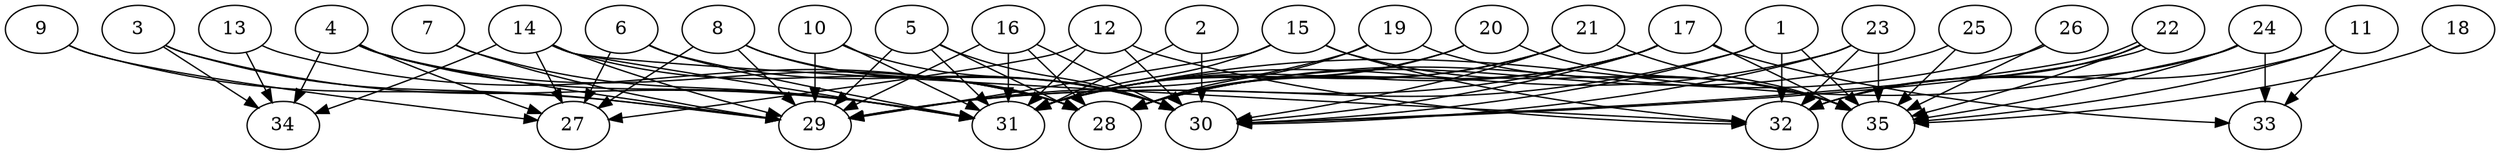 // DAG automatically generated by daggen at Thu Oct  3 14:05:36 2019
// ./daggen --dot -n 35 --ccr 0.3 --fat 0.9 --regular 0.5 --density 0.6 --mindata 5242880 --maxdata 52428800 
digraph G {
  1 [size="68157440", alpha="0.04", expect_size="20447232"] 
  1 -> 29 [size ="20447232"]
  1 -> 30 [size ="20447232"]
  1 -> 32 [size ="20447232"]
  1 -> 35 [size ="20447232"]
  2 [size="74721280", alpha="0.10", expect_size="22416384"] 
  2 -> 30 [size ="22416384"]
  2 -> 31 [size ="22416384"]
  3 [size="37751467", alpha="0.13", expect_size="11325440"] 
  3 -> 29 [size ="11325440"]
  3 -> 31 [size ="11325440"]
  3 -> 34 [size ="11325440"]
  4 [size="68713813", alpha="0.17", expect_size="20614144"] 
  4 -> 27 [size ="20614144"]
  4 -> 28 [size ="20614144"]
  4 -> 29 [size ="20614144"]
  4 -> 31 [size ="20614144"]
  4 -> 34 [size ="20614144"]
  5 [size="106772480", alpha="0.08", expect_size="32031744"] 
  5 -> 28 [size ="32031744"]
  5 -> 29 [size ="32031744"]
  5 -> 30 [size ="32031744"]
  5 -> 31 [size ="32031744"]
  6 [size="57326933", alpha="0.19", expect_size="17198080"] 
  6 -> 27 [size ="17198080"]
  6 -> 30 [size ="17198080"]
  6 -> 31 [size ="17198080"]
  7 [size="170393600", alpha="0.08", expect_size="51118080"] 
  7 -> 29 [size ="51118080"]
  7 -> 31 [size ="51118080"]
  8 [size="167871147", alpha="0.06", expect_size="50361344"] 
  8 -> 27 [size ="50361344"]
  8 -> 28 [size ="50361344"]
  8 -> 29 [size ="50361344"]
  8 -> 30 [size ="50361344"]
  9 [size="124914347", alpha="0.14", expect_size="37474304"] 
  9 -> 27 [size ="37474304"]
  9 -> 29 [size ="37474304"]
  10 [size="23845547", alpha="0.06", expect_size="7153664"] 
  10 -> 29 [size ="7153664"]
  10 -> 30 [size ="7153664"]
  10 -> 31 [size ="7153664"]
  11 [size="151429120", alpha="0.16", expect_size="45428736"] 
  11 -> 32 [size ="45428736"]
  11 -> 33 [size ="45428736"]
  11 -> 35 [size ="45428736"]
  12 [size="29385387", alpha="0.01", expect_size="8815616"] 
  12 -> 27 [size ="8815616"]
  12 -> 30 [size ="8815616"]
  12 -> 31 [size ="8815616"]
  12 -> 32 [size ="8815616"]
  13 [size="110906027", alpha="0.07", expect_size="33271808"] 
  13 -> 28 [size ="33271808"]
  13 -> 34 [size ="33271808"]
  14 [size="54046720", alpha="0.16", expect_size="16214016"] 
  14 -> 27 [size ="16214016"]
  14 -> 28 [size ="16214016"]
  14 -> 29 [size ="16214016"]
  14 -> 31 [size ="16214016"]
  14 -> 32 [size ="16214016"]
  14 -> 34 [size ="16214016"]
  15 [size="33215147", alpha="0.11", expect_size="9964544"] 
  15 -> 29 [size ="9964544"]
  15 -> 31 [size ="9964544"]
  15 -> 32 [size ="9964544"]
  15 -> 35 [size ="9964544"]
  16 [size="98734080", alpha="0.11", expect_size="29620224"] 
  16 -> 28 [size ="29620224"]
  16 -> 29 [size ="29620224"]
  16 -> 30 [size ="29620224"]
  16 -> 31 [size ="29620224"]
  17 [size="87374507", alpha="0.14", expect_size="26212352"] 
  17 -> 28 [size ="26212352"]
  17 -> 29 [size ="26212352"]
  17 -> 30 [size ="26212352"]
  17 -> 31 [size ="26212352"]
  17 -> 33 [size ="26212352"]
  17 -> 35 [size ="26212352"]
  18 [size="147732480", alpha="0.16", expect_size="44319744"] 
  18 -> 35 [size ="44319744"]
  19 [size="40939520", alpha="0.06", expect_size="12281856"] 
  19 -> 28 [size ="12281856"]
  19 -> 29 [size ="12281856"]
  19 -> 35 [size ="12281856"]
  20 [size="152285867", alpha="0.02", expect_size="45685760"] 
  20 -> 28 [size ="45685760"]
  20 -> 31 [size ="45685760"]
  20 -> 35 [size ="45685760"]
  21 [size="44834133", alpha="0.04", expect_size="13450240"] 
  21 -> 28 [size ="13450240"]
  21 -> 30 [size ="13450240"]
  21 -> 31 [size ="13450240"]
  21 -> 35 [size ="13450240"]
  22 [size="169973760", alpha="0.13", expect_size="50992128"] 
  22 -> 30 [size ="50992128"]
  22 -> 30 [size ="50992128"]
  22 -> 32 [size ="50992128"]
  22 -> 35 [size ="50992128"]
  23 [size="174199467", alpha="0.05", expect_size="52259840"] 
  23 -> 30 [size ="52259840"]
  23 -> 31 [size ="52259840"]
  23 -> 32 [size ="52259840"]
  23 -> 35 [size ="52259840"]
  24 [size="68915200", alpha="0.03", expect_size="20674560"] 
  24 -> 31 [size ="20674560"]
  24 -> 32 [size ="20674560"]
  24 -> 33 [size ="20674560"]
  24 -> 35 [size ="20674560"]
  25 [size="40181760", alpha="0.13", expect_size="12054528"] 
  25 -> 28 [size ="12054528"]
  25 -> 35 [size ="12054528"]
  26 [size="125303467", alpha="0.07", expect_size="37591040"] 
  26 -> 28 [size ="37591040"]
  26 -> 35 [size ="37591040"]
  27 [size="50858667", alpha="0.02", expect_size="15257600"] 
  28 [size="159361707", alpha="0.15", expect_size="47808512"] 
  29 [size="131590827", alpha="0.02", expect_size="39477248"] 
  30 [size="22729387", alpha="0.10", expect_size="6818816"] 
  31 [size="35788800", alpha="0.14", expect_size="10736640"] 
  32 [size="64160427", alpha="0.01", expect_size="19248128"] 
  33 [size="165089280", alpha="0.19", expect_size="49526784"] 
  34 [size="44277760", alpha="0.02", expect_size="13283328"] 
  35 [size="67543040", alpha="0.07", expect_size="20262912"] 
}
